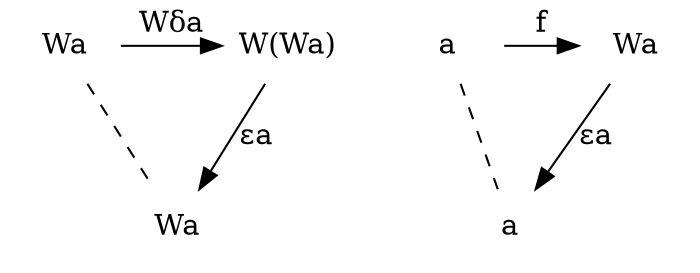 digraph {
  node [shape=plaintext]

  WaL1 [label="Wa"]
  WaR1 [label="Wa"]
  WWa1 [label="W(Wa)"]

  { rank=same WaL1 WWa1 }

  WaL1 -> WWa1 [label="Wδa"]
  WWa1 -> WaR1 [label="εa"]
  WaL1 -> WaR1 [label="" style=dashed arrowhead=none]

  aL2 [label="a"]
  aR2 [label="a"]
  Wa2 [label="Wa"]

  { rank=same aL2 Wa2 }

  aL2 -> Wa2 [label="f"]
  Wa2 -> aR2 [label="εa"]
  aL2 -> aR2 [label="" style=dashed arrowhead=none]
}
